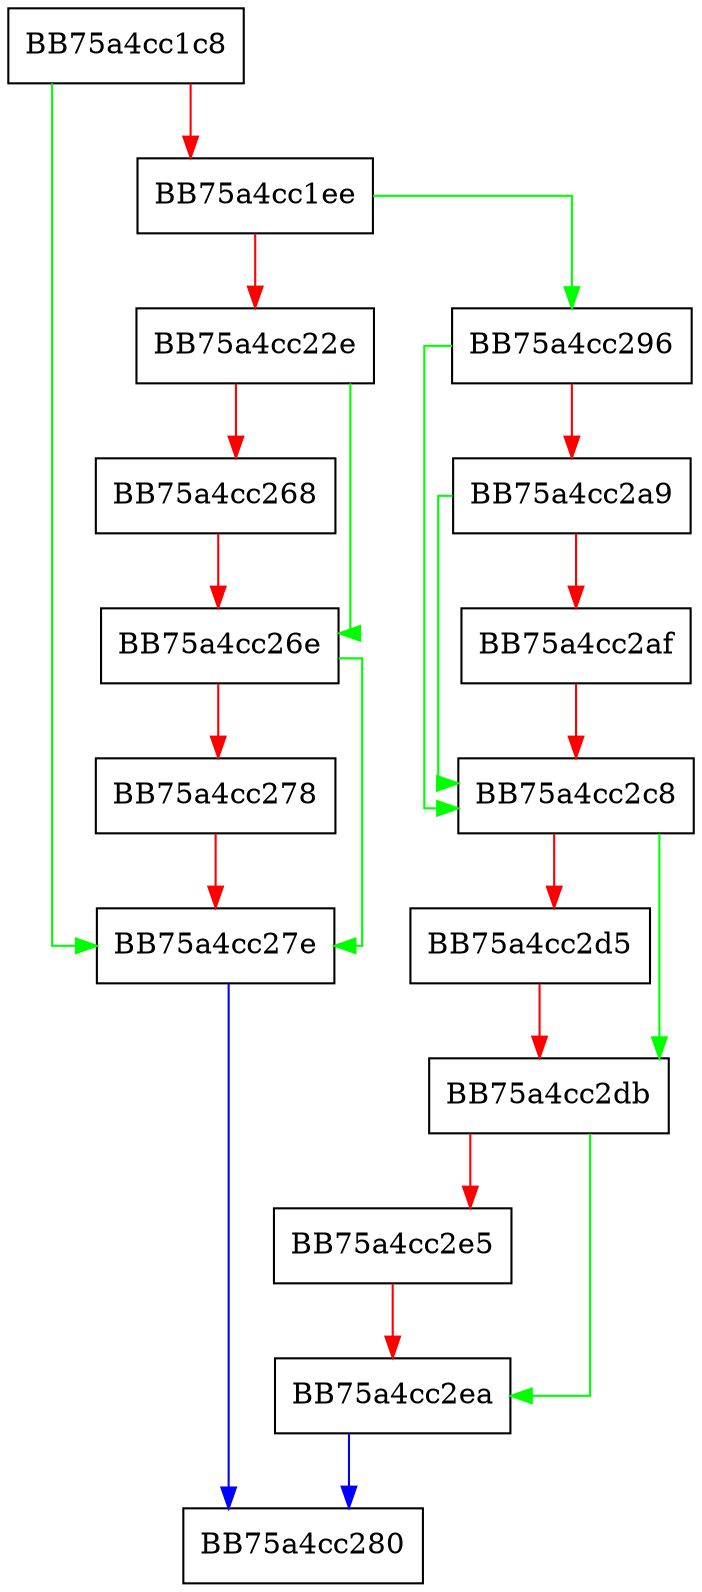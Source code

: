 digraph ParseOnCloudCompletionResponseImpl {
  node [shape="box"];
  graph [splines=ortho];
  BB75a4cc1c8 -> BB75a4cc27e [color="green"];
  BB75a4cc1c8 -> BB75a4cc1ee [color="red"];
  BB75a4cc1ee -> BB75a4cc296 [color="green"];
  BB75a4cc1ee -> BB75a4cc22e [color="red"];
  BB75a4cc22e -> BB75a4cc26e [color="green"];
  BB75a4cc22e -> BB75a4cc268 [color="red"];
  BB75a4cc268 -> BB75a4cc26e [color="red"];
  BB75a4cc26e -> BB75a4cc27e [color="green"];
  BB75a4cc26e -> BB75a4cc278 [color="red"];
  BB75a4cc278 -> BB75a4cc27e [color="red"];
  BB75a4cc27e -> BB75a4cc280 [color="blue"];
  BB75a4cc296 -> BB75a4cc2c8 [color="green"];
  BB75a4cc296 -> BB75a4cc2a9 [color="red"];
  BB75a4cc2a9 -> BB75a4cc2c8 [color="green"];
  BB75a4cc2a9 -> BB75a4cc2af [color="red"];
  BB75a4cc2af -> BB75a4cc2c8 [color="red"];
  BB75a4cc2c8 -> BB75a4cc2db [color="green"];
  BB75a4cc2c8 -> BB75a4cc2d5 [color="red"];
  BB75a4cc2d5 -> BB75a4cc2db [color="red"];
  BB75a4cc2db -> BB75a4cc2ea [color="green"];
  BB75a4cc2db -> BB75a4cc2e5 [color="red"];
  BB75a4cc2e5 -> BB75a4cc2ea [color="red"];
  BB75a4cc2ea -> BB75a4cc280 [color="blue"];
}